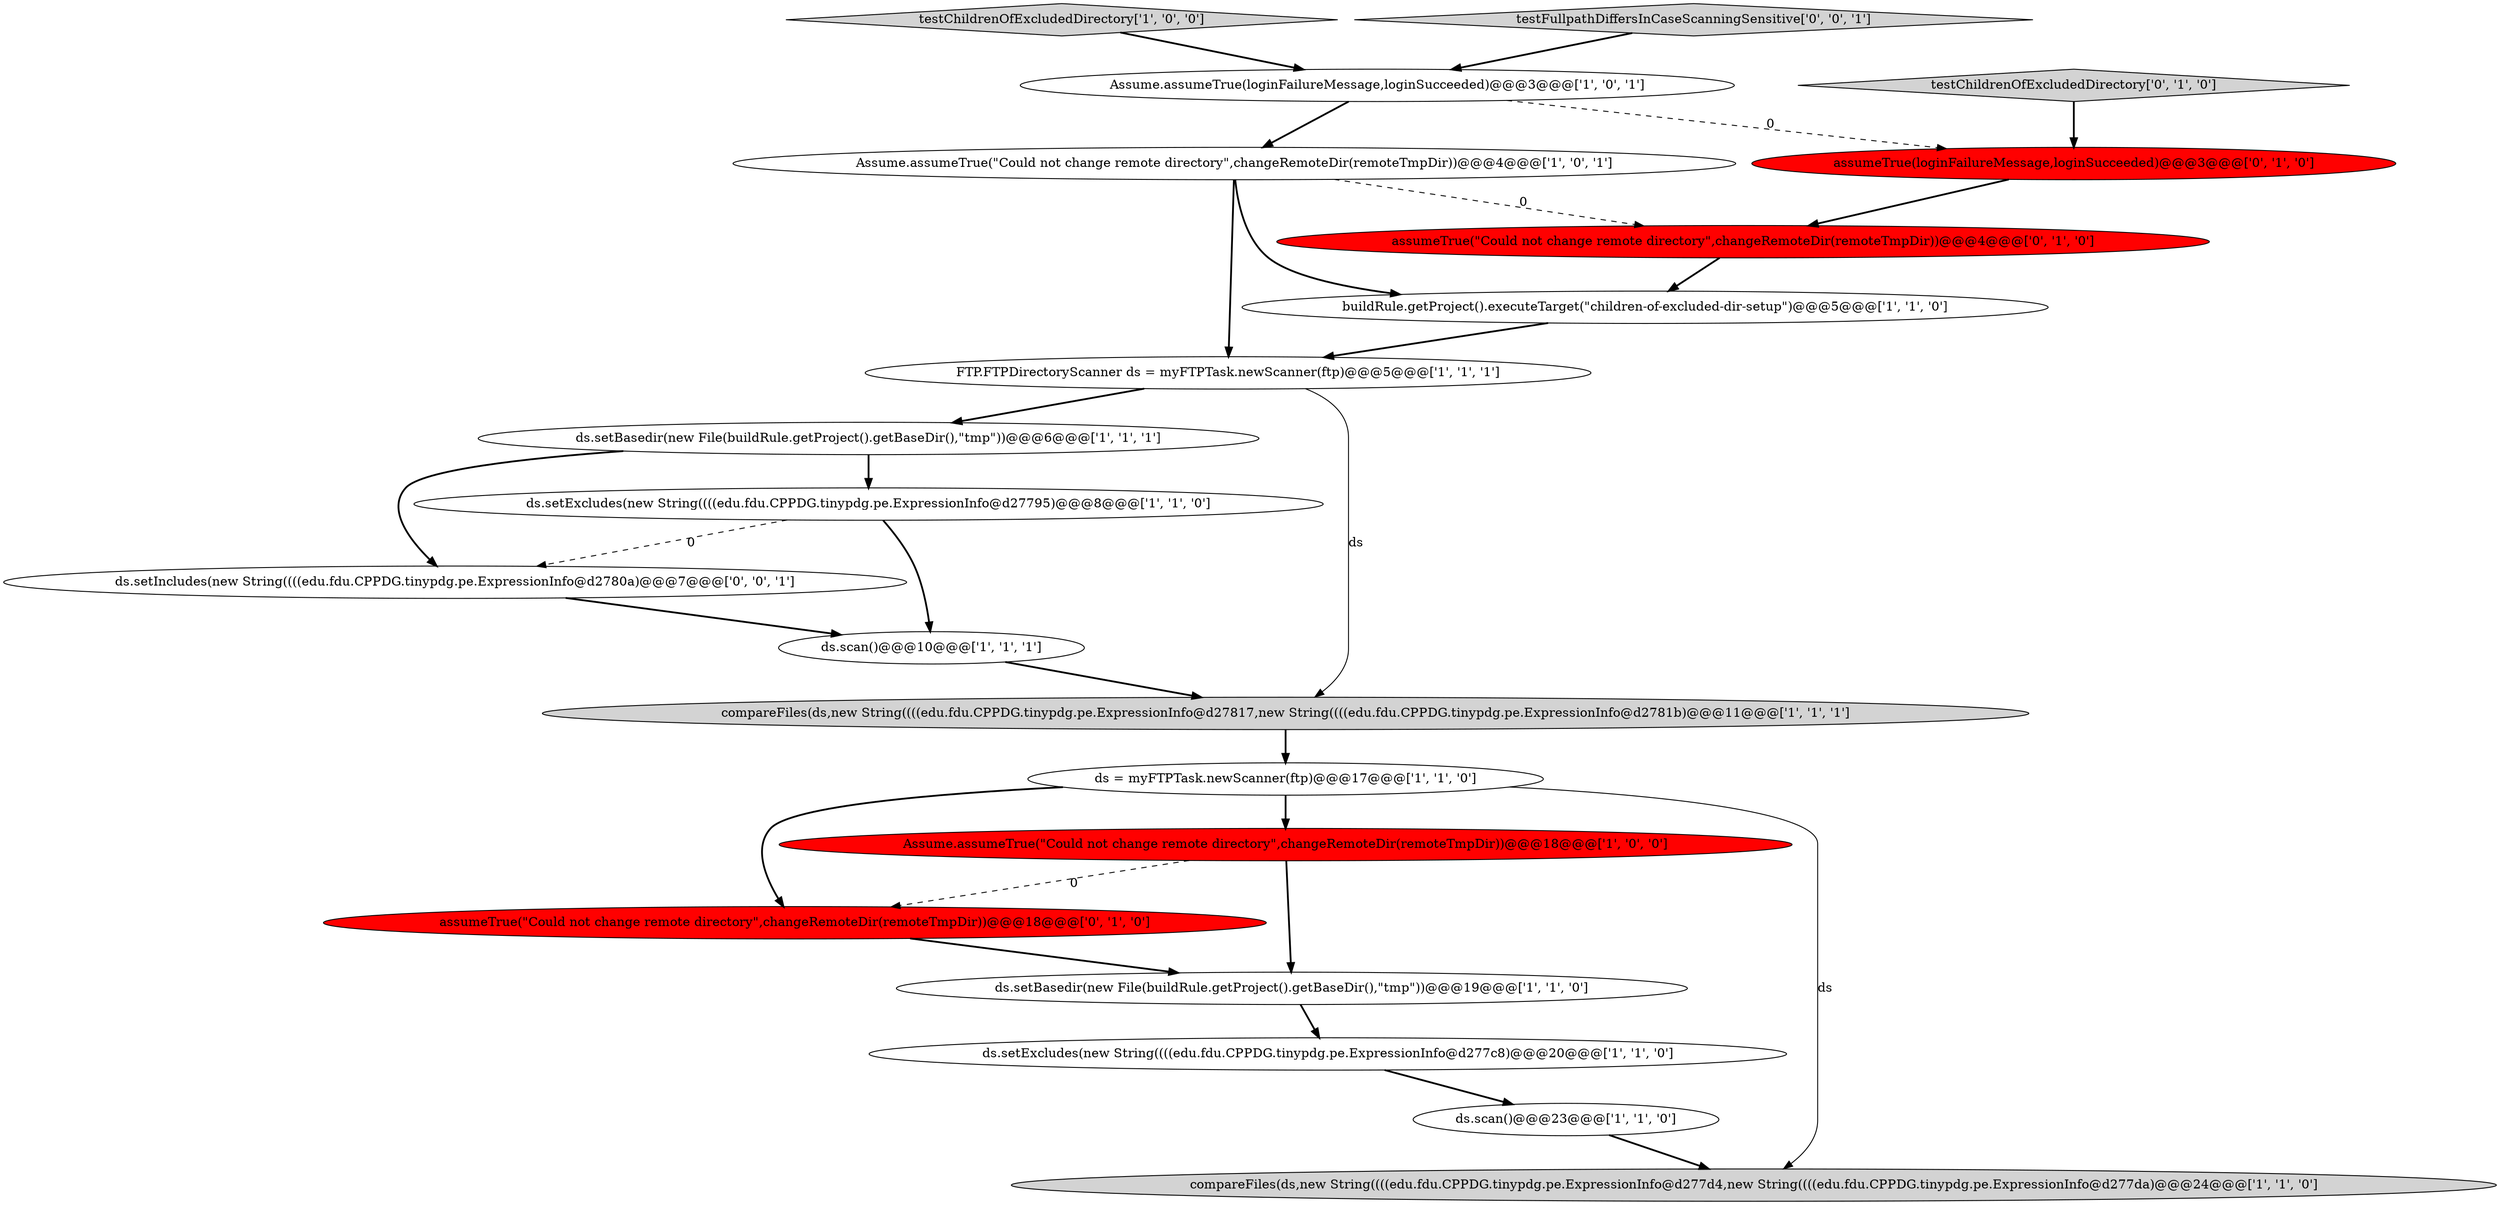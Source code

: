 digraph {
19 [style = filled, label = "ds.setIncludes(new String((((edu.fdu.CPPDG.tinypdg.pe.ExpressionInfo@d2780a)@@@7@@@['0', '0', '1']", fillcolor = white, shape = ellipse image = "AAA0AAABBB3BBB"];
4 [style = filled, label = "FTP.FTPDirectoryScanner ds = myFTPTask.newScanner(ftp)@@@5@@@['1', '1', '1']", fillcolor = white, shape = ellipse image = "AAA0AAABBB1BBB"];
0 [style = filled, label = "buildRule.getProject().executeTarget(\"children-of-excluded-dir-setup\")@@@5@@@['1', '1', '0']", fillcolor = white, shape = ellipse image = "AAA0AAABBB1BBB"];
2 [style = filled, label = "ds = myFTPTask.newScanner(ftp)@@@17@@@['1', '1', '0']", fillcolor = white, shape = ellipse image = "AAA0AAABBB1BBB"];
14 [style = filled, label = "ds.scan()@@@10@@@['1', '1', '1']", fillcolor = white, shape = ellipse image = "AAA0AAABBB1BBB"];
17 [style = filled, label = "assumeTrue(\"Could not change remote directory\",changeRemoteDir(remoteTmpDir))@@@4@@@['0', '1', '0']", fillcolor = red, shape = ellipse image = "AAA1AAABBB2BBB"];
9 [style = filled, label = "testChildrenOfExcludedDirectory['1', '0', '0']", fillcolor = lightgray, shape = diamond image = "AAA0AAABBB1BBB"];
5 [style = filled, label = "ds.setBasedir(new File(buildRule.getProject().getBaseDir(),\"tmp\"))@@@6@@@['1', '1', '1']", fillcolor = white, shape = ellipse image = "AAA0AAABBB1BBB"];
16 [style = filled, label = "testChildrenOfExcludedDirectory['0', '1', '0']", fillcolor = lightgray, shape = diamond image = "AAA0AAABBB2BBB"];
6 [style = filled, label = "ds.scan()@@@23@@@['1', '1', '0']", fillcolor = white, shape = ellipse image = "AAA0AAABBB1BBB"];
1 [style = filled, label = "Assume.assumeTrue(loginFailureMessage,loginSucceeded)@@@3@@@['1', '0', '1']", fillcolor = white, shape = ellipse image = "AAA0AAABBB1BBB"];
20 [style = filled, label = "testFullpathDiffersInCaseScanningSensitive['0', '0', '1']", fillcolor = lightgray, shape = diamond image = "AAA0AAABBB3BBB"];
8 [style = filled, label = "ds.setExcludes(new String((((edu.fdu.CPPDG.tinypdg.pe.ExpressionInfo@d277c8)@@@20@@@['1', '1', '0']", fillcolor = white, shape = ellipse image = "AAA0AAABBB1BBB"];
11 [style = filled, label = "ds.setBasedir(new File(buildRule.getProject().getBaseDir(),\"tmp\"))@@@19@@@['1', '1', '0']", fillcolor = white, shape = ellipse image = "AAA0AAABBB1BBB"];
7 [style = filled, label = "Assume.assumeTrue(\"Could not change remote directory\",changeRemoteDir(remoteTmpDir))@@@18@@@['1', '0', '0']", fillcolor = red, shape = ellipse image = "AAA1AAABBB1BBB"];
3 [style = filled, label = "Assume.assumeTrue(\"Could not change remote directory\",changeRemoteDir(remoteTmpDir))@@@4@@@['1', '0', '1']", fillcolor = white, shape = ellipse image = "AAA0AAABBB1BBB"];
12 [style = filled, label = "compareFiles(ds,new String((((edu.fdu.CPPDG.tinypdg.pe.ExpressionInfo@d27817,new String((((edu.fdu.CPPDG.tinypdg.pe.ExpressionInfo@d2781b)@@@11@@@['1', '1', '1']", fillcolor = lightgray, shape = ellipse image = "AAA0AAABBB1BBB"];
15 [style = filled, label = "assumeTrue(\"Could not change remote directory\",changeRemoteDir(remoteTmpDir))@@@18@@@['0', '1', '0']", fillcolor = red, shape = ellipse image = "AAA1AAABBB2BBB"];
10 [style = filled, label = "compareFiles(ds,new String((((edu.fdu.CPPDG.tinypdg.pe.ExpressionInfo@d277d4,new String((((edu.fdu.CPPDG.tinypdg.pe.ExpressionInfo@d277da)@@@24@@@['1', '1', '0']", fillcolor = lightgray, shape = ellipse image = "AAA0AAABBB1BBB"];
13 [style = filled, label = "ds.setExcludes(new String((((edu.fdu.CPPDG.tinypdg.pe.ExpressionInfo@d27795)@@@8@@@['1', '1', '0']", fillcolor = white, shape = ellipse image = "AAA0AAABBB1BBB"];
18 [style = filled, label = "assumeTrue(loginFailureMessage,loginSucceeded)@@@3@@@['0', '1', '0']", fillcolor = red, shape = ellipse image = "AAA1AAABBB2BBB"];
2->10 [style = solid, label="ds"];
7->11 [style = bold, label=""];
16->18 [style = bold, label=""];
3->17 [style = dashed, label="0"];
1->3 [style = bold, label=""];
18->17 [style = bold, label=""];
8->6 [style = bold, label=""];
1->18 [style = dashed, label="0"];
20->1 [style = bold, label=""];
13->19 [style = dashed, label="0"];
3->4 [style = bold, label=""];
3->0 [style = bold, label=""];
5->19 [style = bold, label=""];
12->2 [style = bold, label=""];
17->0 [style = bold, label=""];
19->14 [style = bold, label=""];
15->11 [style = bold, label=""];
0->4 [style = bold, label=""];
4->12 [style = solid, label="ds"];
5->13 [style = bold, label=""];
14->12 [style = bold, label=""];
6->10 [style = bold, label=""];
2->15 [style = bold, label=""];
7->15 [style = dashed, label="0"];
11->8 [style = bold, label=""];
2->7 [style = bold, label=""];
9->1 [style = bold, label=""];
4->5 [style = bold, label=""];
13->14 [style = bold, label=""];
}
